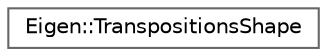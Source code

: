 digraph "类继承关系图"
{
 // LATEX_PDF_SIZE
  bgcolor="transparent";
  edge [fontname=Helvetica,fontsize=10,labelfontname=Helvetica,labelfontsize=10];
  node [fontname=Helvetica,fontsize=10,shape=box,height=0.2,width=0.4];
  rankdir="LR";
  Node0 [id="Node000000",label="Eigen::TranspositionsShape",height=0.2,width=0.4,color="grey40", fillcolor="white", style="filled",URL="$struct_eigen_1_1_transpositions_shape.html",tooltip=" "];
}
